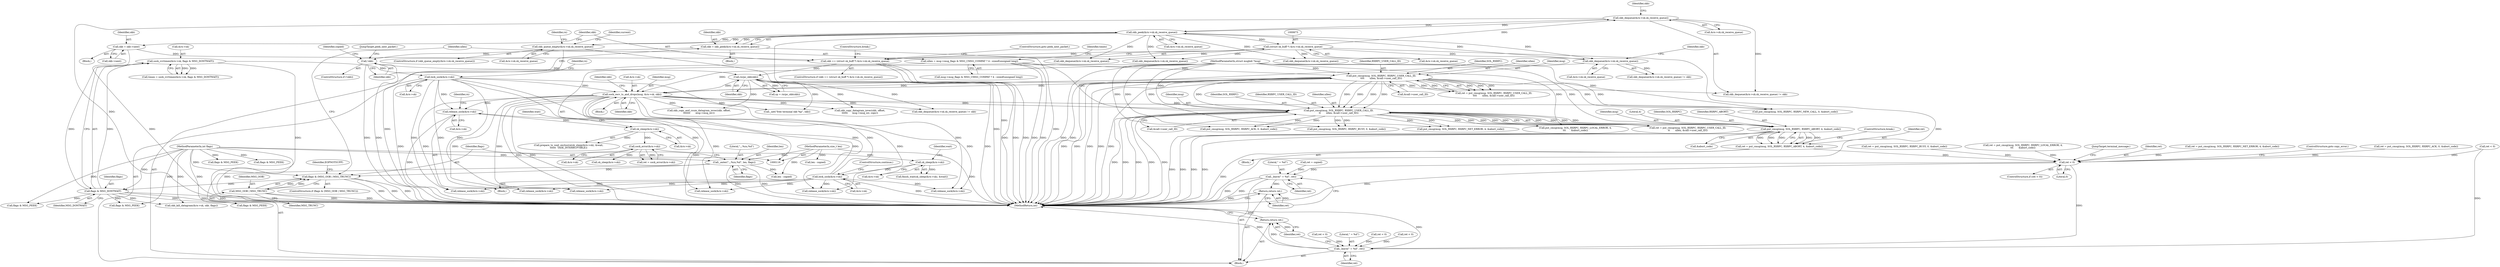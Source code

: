 digraph "0_linux_f3d3342602f8bcbf37d7c46641cb9bca7618eb1c_29@pointer" {
"1000824" [label="(Call,put_cmsg(msg, SOL_RXRPC, RXRPC_ABORT, 4, &abort_code))"];
"1000766" [label="(Call,put_cmsg(msg, SOL_RXRPC, RXRPC_USER_CALL_ID,\n\t\t       ullen, &call->user_call_ID))"];
"1000435" [label="(Call,sock_recv_ts_and_drops(msg, &rx->sk, skb))"];
"1000469" [label="(Call,put_cmsg(msg, SOL_RXRPC, RXRPC_USER_CALL_ID,\n\t\t\t\t       ullen, &call->user_call_ID))"];
"1000119" [label="(MethodParameterIn,struct msghdr *msg)"];
"1000165" [label="(Call,ullen = msg->msg_flags & MSG_CMSG_COMPAT ? 4 : sizeof(unsigned long))"];
"1000304" [label="(Call,lock_sock(&rx->sk))"];
"1000297" [label="(Call,sk_sleep(&rx->sk))"];
"1000271" [label="(Call,sock_error(&rx->sk))"];
"1000261" [label="(Call,sk_sleep(&rx->sk))"];
"1000255" [label="(Call,release_sock(&rx->sk))"];
"1000191" [label="(Call,lock_sock(&rx->sk))"];
"1000178" [label="(Call,sock_rcvtimeo(&rx->sk, flags & MSG_DONTWAIT))"];
"1000183" [label="(Call,flags & MSG_DONTWAIT)"];
"1000157" [label="(Call,flags & (MSG_OOB | MSG_TRUNC))"];
"1000152" [label="(Call,_enter(\",,,%zu,%d\", len, flags))"];
"1000120" [label="(MethodParameterIn,size_t len)"];
"1000121" [label="(MethodParameterIn,int flags)"];
"1000159" [label="(Call,MSG_OOB | MSG_TRUNC)"];
"1000313" [label="(Call,rxrpc_skb(skb))"];
"1000239" [label="(Call,!skb)"];
"1000229" [label="(Call,skb = skb_peek(&rx->sk.sk_receive_queue))"];
"1000231" [label="(Call,skb_peek(&rx->sk.sk_receive_queue))"];
"1000355" [label="(Call,skb_dequeue(&rx->sk.sk_receive_queue))"];
"1000672" [label="(Call,(struct sk_buff *) &rx->sk.sk_receive_queue)"];
"1000686" [label="(Call,skb_dequeue(&rx->sk.sk_receive_queue))"];
"1000280" [label="(Call,skb_queue_empty(&rx->sk.sk_receive_queue))"];
"1000670" [label="(Call,skb == (struct sk_buff *) &rx->sk.sk_receive_queue)"];
"1000664" [label="(Call,skb = skb->next)"];
"1000822" [label="(Call,ret = put_cmsg(msg, SOL_RXRPC, RXRPC_ABORT, 4, &abort_code))"];
"1000878" [label="(Call,ret < 0)"];
"1000931" [label="(Call,_leave(\" = %d\", ret))"];
"1000934" [label="(Return,return ret;)"];
"1000950" [label="(Call,_leave(\" = %d\", ret))"];
"1000953" [label="(Return,return ret;)"];
"1000305" [label="(Call,&rx->sk)"];
"1000177" [label="(Identifier,timeo)"];
"1000822" [label="(Call,ret = put_cmsg(msg, SOL_RXRPC, RXRPC_ABORT, 4, &abort_code))"];
"1000230" [label="(Identifier,skb)"];
"1000920" [label="(Call,release_sock(&rx->sk))"];
"1000153" [label="(Literal,\",,,%zu,%d\")"];
"1000469" [label="(Call,put_cmsg(msg, SOL_RXRPC, RXRPC_USER_CALL_ID,\n\t\t\t\t       ullen, &call->user_call_ID))"];
"1000467" [label="(Call,ret = put_cmsg(msg, SOL_RXRPC, RXRPC_USER_CALL_ID,\n\t\t\t\t       ullen, &call->user_call_ID))"];
"1000472" [label="(Identifier,RXRPC_USER_CALL_ID)"];
"1000556" [label="(Call,ret < 0)"];
"1000400" [label="(Block,)"];
"1000154" [label="(Identifier,len)"];
"1000354" [label="(Call,skb_dequeue(&rx->sk.sk_receive_queue) != skb)"];
"1000217" [label="(Call,release_sock(&rx->sk))"];
"1000240" [label="(Identifier,skb)"];
"1000766" [label="(Call,put_cmsg(msg, SOL_RXRPC, RXRPC_USER_CALL_ID,\n\t\t       ullen, &call->user_call_ID))"];
"1000825" [label="(Identifier,msg)"];
"1000304" [label="(Call,lock_sock(&rx->sk))"];
"1000471" [label="(Identifier,SOL_RXRPC)"];
"1000806" [label="(Call,ret = put_cmsg(msg, SOL_RXRPC, RXRPC_BUSY, 0, &abort_code))"];
"1000232" [label="(Call,&rx->sk.sk_receive_queue)"];
"1000864" [label="(Call,ret = put_cmsg(msg, SOL_RXRPC, RXRPC_LOCAL_ERROR, 4,\n\t\t\t       &abort_code))"];
"1000866" [label="(Call,put_cmsg(msg, SOL_RXRPC, RXRPC_LOCAL_ERROR, 4,\n\t\t\t       &abort_code))"];
"1000520" [label="(Call,len - copied)"];
"1000445" [label="(Identifier,skb)"];
"1000281" [label="(Call,&rx->sk.sk_receive_queue)"];
"1000674" [label="(Call,&rx->sk.sk_receive_queue)"];
"1000666" [label="(Call,skb->next)"];
"1000828" [label="(Literal,4)"];
"1000671" [label="(Identifier,skb)"];
"1000255" [label="(Call,release_sock(&rx->sk))"];
"1000829" [label="(Call,&abort_code)"];
"1000958" [label="(Call,release_sock(&rx->sk))"];
"1000686" [label="(Call,skb_dequeue(&rx->sk.sk_receive_queue))"];
"1000543" [label="(Call,skb_copy_and_csum_datagram_iovec(skb, offset,\n\t\t\t\t\t\t\t       msg->msg_iov))"];
"1000269" [label="(Call,ret = sock_error(&rx->sk))"];
"1000473" [label="(Identifier,ullen)"];
"1000624" [label="(Call,skb_dequeue(&rx->sk.sk_receive_queue))"];
"1000732" [label="(Call,put_cmsg(msg, SOL_RXRPC, RXRPC_NEW_CALL, 0, &abort_code))"];
"1000831" [label="(ControlStructure,break;)"];
"1000184" [label="(Identifier,flags)"];
"1000383" [label="(Call,release_sock(&rx->sk))"];
"1000901" [label="(Call,_net(\"free terminal skb %p\", skb))"];
"1000672" [label="(Call,(struct sk_buff *) &rx->sk.sk_receive_queue)"];
"1000951" [label="(Literal,\" = %d\")"];
"1000272" [label="(Call,&rx->sk)"];
"1000229" [label="(Call,skb = skb_peek(&rx->sk.sk_receive_queue))"];
"1000156" [label="(ControlStructure,if (flags & (MSG_OOB | MSG_TRUNC)))"];
"1000658" [label="(Call,flags & MSG_PEEK)"];
"1000572" [label="(Call,flags & MSG_PEEK)"];
"1000262" [label="(Call,&rx->sk)"];
"1000823" [label="(Identifier,ret)"];
"1000183" [label="(Call,flags & MSG_DONTWAIT)"];
"1000241" [label="(Block,)"];
"1000882" [label="(JumpTarget,terminal_message:)"];
"1000935" [label="(Identifier,ret)"];
"1000687" [label="(Call,&rx->sk.sk_receive_queue)"];
"1000271" [label="(Call,sock_error(&rx->sk))"];
"1000303" [label="(Identifier,wait)"];
"1000192" [label="(Call,&rx->sk)"];
"1000314" [label="(Identifier,skb)"];
"1000165" [label="(Call,ullen = msg->msg_flags & MSG_CMSG_COMPAT ? 4 : sizeof(unsigned long))"];
"1000166" [label="(Identifier,ullen)"];
"1000310" [label="(JumpTarget,peek_next_packet:)"];
"1000932" [label="(Literal,\" = %d\")"];
"1000670" [label="(Call,skb == (struct sk_buff *) &rx->sk.sk_receive_queue)"];
"1000879" [label="(Identifier,ret)"];
"1000280" [label="(Call,skb_queue_empty(&rx->sk.sk_receive_queue))"];
"1000296" [label="(Call,finish_wait(sk_sleep(&rx->sk), &wait))"];
"1000532" [label="(Call,skb_copy_datagram_iovec(skb, offset,\n\t\t\t\t\t\t      msg->msg_iov, copy))"];
"1000665" [label="(Identifier,skb)"];
"1000953" [label="(Return,return ret;)"];
"1000264" [label="(Identifier,rx)"];
"1000158" [label="(Identifier,flags)"];
"1000700" [label="(Call,release_sock(&rx->sk))"];
"1000161" [label="(Identifier,MSG_TRUNC)"];
"1000952" [label="(Identifier,ret)"];
"1000231" [label="(Call,skb_peek(&rx->sk.sk_receive_queue))"];
"1000939" [label="(Call,release_sock(&rx->sk))"];
"1000610" [label="(Call,ret = copied)"];
"1000309" [label="(ControlStructure,continue;)"];
"1000746" [label="(Call,flags & MSG_PEEK)"];
"1000119" [label="(MethodParameterIn,struct msghdr *msg)"];
"1001010" [label="(MethodReturn,int)"];
"1000768" [label="(Identifier,SOL_RXRPC)"];
"1000152" [label="(Call,_enter(\",,,%zu,%d\", len, flags))"];
"1000202" [label="(Identifier,rx)"];
"1000474" [label="(Call,&call->user_call_ID)"];
"1000185" [label="(Identifier,MSG_DONTWAIT)"];
"1000877" [label="(ControlStructure,if (ret < 0))"];
"1000826" [label="(Identifier,SOL_RXRPC)"];
"1000824" [label="(Call,put_cmsg(msg, SOL_RXRPC, RXRPC_ABORT, 4, &abort_code))"];
"1000159" [label="(Call,MSG_OOB | MSG_TRUNC)"];
"1000897" [label="(Call,flags & MSG_PEEK)"];
"1000752" [label="(Call,skb_dequeue(&rx->sk.sk_receive_queue))"];
"1000297" [label="(Call,sk_sleep(&rx->sk))"];
"1000827" [label="(Identifier,RXRPC_ABORT)"];
"1000470" [label="(Identifier,msg)"];
"1000950" [label="(Call,_leave(\" = %d\", ret))"];
"1000267" [label="(Identifier,wait)"];
"1000616" [label="(Call,flags & MSG_PEEK)"];
"1000279" [label="(ControlStructure,if (skb_queue_empty(&rx->sk.sk_receive_queue)))"];
"1000311" [label="(Call,sp = rxrpc_skb(skb))"];
"1000437" [label="(Call,&rx->sk)"];
"1000191" [label="(Call,lock_sock(&rx->sk))"];
"1000121" [label="(MethodParameterIn,int flags)"];
"1000664" [label="(Call,skb = skb->next)"];
"1000120" [label="(MethodParameterIn,size_t len)"];
"1000906" [label="(Call,skb_dequeue(&rx->sk.sk_receive_queue))"];
"1000256" [label="(Call,&rx->sk)"];
"1000680" [label="(ControlStructure,break;)"];
"1000934" [label="(Return,return ret;)"];
"1000160" [label="(Identifier,MSG_OOB)"];
"1000157" [label="(Call,flags & (MSG_OOB | MSG_TRUNC))"];
"1000239" [label="(Call,!skb)"];
"1000238" [label="(ControlStructure,if (!skb))"];
"1000356" [label="(Call,&rx->sk.sk_receive_queue)"];
"1000362" [label="(Identifier,skb)"];
"1000167" [label="(Call,msg->msg_flags & MSG_CMSG_COMPAT ? 4 : sizeof(unsigned long))"];
"1000764" [label="(Call,ret = put_cmsg(msg, SOL_RXRPC, RXRPC_USER_CALL_ID,\n\t\t       ullen, &call->user_call_ID))"];
"1000776" [label="(Call,ret < 0)"];
"1000178" [label="(Call,sock_rcvtimeo(&rx->sk, flags & MSG_DONTWAIT))"];
"1000661" [label="(Block,)"];
"1000771" [label="(Call,&call->user_call_ID)"];
"1000155" [label="(Identifier,flags)"];
"1000290" [label="(Identifier,current)"];
"1000878" [label="(Call,ret < 0)"];
"1000751" [label="(Call,skb_dequeue(&rx->sk.sk_receive_queue) != skb)"];
"1000479" [label="(Call,ret < 0)"];
"1000669" [label="(ControlStructure,if (skb == (struct sk_buff *) &rx->sk.sk_receive_queue))"];
"1000931" [label="(Call,_leave(\" = %d\", ret))"];
"1000769" [label="(Identifier,RXRPC_USER_CALL_ID)"];
"1000954" [label="(Identifier,ret)"];
"1000176" [label="(Call,timeo = sock_rcvtimeo(&rx->sk, flags & MSG_DONTWAIT))"];
"1000261" [label="(Call,sk_sleep(&rx->sk))"];
"1000244" [label="(Identifier,copied)"];
"1000770" [label="(Identifier,ullen)"];
"1000436" [label="(Identifier,msg)"];
"1000740" [label="(Call,ret < 0)"];
"1000969" [label="(Call,skb_kill_datagram(&rx->sk, skb, flags))"];
"1000933" [label="(Identifier,ret)"];
"1000313" [label="(Call,rxrpc_skb(skb))"];
"1000298" [label="(Call,&rx->sk)"];
"1000685" [label="(Call,skb_dequeue(&rx->sk.sk_receive_queue) != skb)"];
"1000681" [label="(ControlStructure,goto peek_next_packet;)"];
"1000791" [label="(Block,)"];
"1000797" [label="(Call,put_cmsg(msg, SOL_RXRPC, RXRPC_ACK, 0, &abort_code))"];
"1000179" [label="(Call,&rx->sk)"];
"1000441" [label="(Identifier,skb)"];
"1000260" [label="(Call,prepare_to_wait_exclusive(sk_sleep(&rx->sk), &wait,\n\t\t\t\t\t\t  TASK_INTERRUPTIBLE))"];
"1000300" [label="(Identifier,rx)"];
"1000843" [label="(Call,ret = put_cmsg(msg, SOL_RXRPC, RXRPC_NET_ERROR, 4, &abort_code))"];
"1000164" [label="(Identifier,EOPNOTSUPP)"];
"1000881" [label="(ControlStructure,goto copy_error;)"];
"1000435" [label="(Call,sock_recv_ts_and_drops(msg, &rx->sk, skb))"];
"1000795" [label="(Call,ret = put_cmsg(msg, SOL_RXRPC, RXRPC_ACK, 0, &abort_code))"];
"1000808" [label="(Call,put_cmsg(msg, SOL_RXRPC, RXRPC_BUSY, 0, &abort_code))"];
"1000845" [label="(Call,put_cmsg(msg, SOL_RXRPC, RXRPC_NET_ERROR, 4, &abort_code))"];
"1000355" [label="(Call,skb_dequeue(&rx->sk.sk_receive_queue))"];
"1000197" [label="(Block,)"];
"1000693" [label="(Identifier,skb)"];
"1000988" [label="(Call,sk_sleep(&rx->sk))"];
"1000515" [label="(Call,len - copied)"];
"1000880" [label="(Literal,0)"];
"1000767" [label="(Identifier,msg)"];
"1000122" [label="(Block,)"];
"1000824" -> "1000822"  [label="AST: "];
"1000824" -> "1000829"  [label="CFG: "];
"1000825" -> "1000824"  [label="AST: "];
"1000826" -> "1000824"  [label="AST: "];
"1000827" -> "1000824"  [label="AST: "];
"1000828" -> "1000824"  [label="AST: "];
"1000829" -> "1000824"  [label="AST: "];
"1000822" -> "1000824"  [label="CFG: "];
"1000824" -> "1001010"  [label="DDG: "];
"1000824" -> "1001010"  [label="DDG: "];
"1000824" -> "1001010"  [label="DDG: "];
"1000824" -> "1001010"  [label="DDG: "];
"1000824" -> "1000822"  [label="DDG: "];
"1000824" -> "1000822"  [label="DDG: "];
"1000824" -> "1000822"  [label="DDG: "];
"1000824" -> "1000822"  [label="DDG: "];
"1000824" -> "1000822"  [label="DDG: "];
"1000766" -> "1000824"  [label="DDG: "];
"1000766" -> "1000824"  [label="DDG: "];
"1000119" -> "1000824"  [label="DDG: "];
"1000766" -> "1000764"  [label="AST: "];
"1000766" -> "1000771"  [label="CFG: "];
"1000767" -> "1000766"  [label="AST: "];
"1000768" -> "1000766"  [label="AST: "];
"1000769" -> "1000766"  [label="AST: "];
"1000770" -> "1000766"  [label="AST: "];
"1000771" -> "1000766"  [label="AST: "];
"1000764" -> "1000766"  [label="CFG: "];
"1000766" -> "1001010"  [label="DDG: "];
"1000766" -> "1001010"  [label="DDG: "];
"1000766" -> "1001010"  [label="DDG: "];
"1000766" -> "1001010"  [label="DDG: "];
"1000766" -> "1001010"  [label="DDG: "];
"1000766" -> "1000764"  [label="DDG: "];
"1000766" -> "1000764"  [label="DDG: "];
"1000766" -> "1000764"  [label="DDG: "];
"1000766" -> "1000764"  [label="DDG: "];
"1000766" -> "1000764"  [label="DDG: "];
"1000435" -> "1000766"  [label="DDG: "];
"1000469" -> "1000766"  [label="DDG: "];
"1000469" -> "1000766"  [label="DDG: "];
"1000469" -> "1000766"  [label="DDG: "];
"1000469" -> "1000766"  [label="DDG: "];
"1000469" -> "1000766"  [label="DDG: "];
"1000119" -> "1000766"  [label="DDG: "];
"1000165" -> "1000766"  [label="DDG: "];
"1000766" -> "1000797"  [label="DDG: "];
"1000766" -> "1000797"  [label="DDG: "];
"1000766" -> "1000808"  [label="DDG: "];
"1000766" -> "1000808"  [label="DDG: "];
"1000766" -> "1000845"  [label="DDG: "];
"1000766" -> "1000845"  [label="DDG: "];
"1000766" -> "1000866"  [label="DDG: "];
"1000766" -> "1000866"  [label="DDG: "];
"1000435" -> "1000400"  [label="AST: "];
"1000435" -> "1000441"  [label="CFG: "];
"1000436" -> "1000435"  [label="AST: "];
"1000437" -> "1000435"  [label="AST: "];
"1000441" -> "1000435"  [label="AST: "];
"1000445" -> "1000435"  [label="CFG: "];
"1000435" -> "1001010"  [label="DDG: "];
"1000435" -> "1001010"  [label="DDG: "];
"1000435" -> "1001010"  [label="DDG: "];
"1000435" -> "1000217"  [label="DDG: "];
"1000435" -> "1000255"  [label="DDG: "];
"1000435" -> "1000383"  [label="DDG: "];
"1000469" -> "1000435"  [label="DDG: "];
"1000119" -> "1000435"  [label="DDG: "];
"1000304" -> "1000435"  [label="DDG: "];
"1000191" -> "1000435"  [label="DDG: "];
"1000313" -> "1000435"  [label="DDG: "];
"1000435" -> "1000469"  [label="DDG: "];
"1000435" -> "1000532"  [label="DDG: "];
"1000435" -> "1000543"  [label="DDG: "];
"1000435" -> "1000700"  [label="DDG: "];
"1000435" -> "1000732"  [label="DDG: "];
"1000435" -> "1000751"  [label="DDG: "];
"1000435" -> "1000901"  [label="DDG: "];
"1000435" -> "1000920"  [label="DDG: "];
"1000435" -> "1000939"  [label="DDG: "];
"1000435" -> "1000958"  [label="DDG: "];
"1000469" -> "1000467"  [label="AST: "];
"1000469" -> "1000474"  [label="CFG: "];
"1000470" -> "1000469"  [label="AST: "];
"1000471" -> "1000469"  [label="AST: "];
"1000472" -> "1000469"  [label="AST: "];
"1000473" -> "1000469"  [label="AST: "];
"1000474" -> "1000469"  [label="AST: "];
"1000467" -> "1000469"  [label="CFG: "];
"1000469" -> "1001010"  [label="DDG: "];
"1000469" -> "1001010"  [label="DDG: "];
"1000469" -> "1001010"  [label="DDG: "];
"1000469" -> "1001010"  [label="DDG: "];
"1000469" -> "1001010"  [label="DDG: "];
"1000469" -> "1000467"  [label="DDG: "];
"1000469" -> "1000467"  [label="DDG: "];
"1000469" -> "1000467"  [label="DDG: "];
"1000469" -> "1000467"  [label="DDG: "];
"1000469" -> "1000467"  [label="DDG: "];
"1000119" -> "1000469"  [label="DDG: "];
"1000165" -> "1000469"  [label="DDG: "];
"1000469" -> "1000732"  [label="DDG: "];
"1000469" -> "1000732"  [label="DDG: "];
"1000119" -> "1000116"  [label="AST: "];
"1000119" -> "1001010"  [label="DDG: "];
"1000119" -> "1000732"  [label="DDG: "];
"1000119" -> "1000797"  [label="DDG: "];
"1000119" -> "1000808"  [label="DDG: "];
"1000119" -> "1000845"  [label="DDG: "];
"1000119" -> "1000866"  [label="DDG: "];
"1000165" -> "1000122"  [label="AST: "];
"1000165" -> "1000167"  [label="CFG: "];
"1000166" -> "1000165"  [label="AST: "];
"1000167" -> "1000165"  [label="AST: "];
"1000177" -> "1000165"  [label="CFG: "];
"1000165" -> "1001010"  [label="DDG: "];
"1000165" -> "1001010"  [label="DDG: "];
"1000304" -> "1000241"  [label="AST: "];
"1000304" -> "1000305"  [label="CFG: "];
"1000305" -> "1000304"  [label="AST: "];
"1000309" -> "1000304"  [label="CFG: "];
"1000304" -> "1001010"  [label="DDG: "];
"1000304" -> "1000217"  [label="DDG: "];
"1000304" -> "1000255"  [label="DDG: "];
"1000297" -> "1000304"  [label="DDG: "];
"1000304" -> "1000383"  [label="DDG: "];
"1000304" -> "1000700"  [label="DDG: "];
"1000304" -> "1000920"  [label="DDG: "];
"1000304" -> "1000939"  [label="DDG: "];
"1000304" -> "1000958"  [label="DDG: "];
"1000297" -> "1000296"  [label="AST: "];
"1000297" -> "1000298"  [label="CFG: "];
"1000298" -> "1000297"  [label="AST: "];
"1000303" -> "1000297"  [label="CFG: "];
"1000297" -> "1000296"  [label="DDG: "];
"1000271" -> "1000297"  [label="DDG: "];
"1000271" -> "1000269"  [label="AST: "];
"1000271" -> "1000272"  [label="CFG: "];
"1000272" -> "1000271"  [label="AST: "];
"1000269" -> "1000271"  [label="CFG: "];
"1000271" -> "1000269"  [label="DDG: "];
"1000261" -> "1000271"  [label="DDG: "];
"1000271" -> "1000988"  [label="DDG: "];
"1000261" -> "1000260"  [label="AST: "];
"1000261" -> "1000262"  [label="CFG: "];
"1000262" -> "1000261"  [label="AST: "];
"1000267" -> "1000261"  [label="CFG: "];
"1000261" -> "1000260"  [label="DDG: "];
"1000255" -> "1000261"  [label="DDG: "];
"1000255" -> "1000241"  [label="AST: "];
"1000255" -> "1000256"  [label="CFG: "];
"1000256" -> "1000255"  [label="AST: "];
"1000264" -> "1000255"  [label="CFG: "];
"1000255" -> "1001010"  [label="DDG: "];
"1000191" -> "1000255"  [label="DDG: "];
"1000191" -> "1000122"  [label="AST: "];
"1000191" -> "1000192"  [label="CFG: "];
"1000192" -> "1000191"  [label="AST: "];
"1000202" -> "1000191"  [label="CFG: "];
"1000191" -> "1001010"  [label="DDG: "];
"1000178" -> "1000191"  [label="DDG: "];
"1000191" -> "1000217"  [label="DDG: "];
"1000191" -> "1000383"  [label="DDG: "];
"1000191" -> "1000700"  [label="DDG: "];
"1000191" -> "1000920"  [label="DDG: "];
"1000191" -> "1000939"  [label="DDG: "];
"1000191" -> "1000958"  [label="DDG: "];
"1000178" -> "1000176"  [label="AST: "];
"1000178" -> "1000183"  [label="CFG: "];
"1000179" -> "1000178"  [label="AST: "];
"1000183" -> "1000178"  [label="AST: "];
"1000176" -> "1000178"  [label="CFG: "];
"1000178" -> "1001010"  [label="DDG: "];
"1000178" -> "1000176"  [label="DDG: "];
"1000178" -> "1000176"  [label="DDG: "];
"1000183" -> "1000178"  [label="DDG: "];
"1000183" -> "1000178"  [label="DDG: "];
"1000183" -> "1000185"  [label="CFG: "];
"1000184" -> "1000183"  [label="AST: "];
"1000185" -> "1000183"  [label="AST: "];
"1000183" -> "1001010"  [label="DDG: "];
"1000183" -> "1001010"  [label="DDG: "];
"1000157" -> "1000183"  [label="DDG: "];
"1000121" -> "1000183"  [label="DDG: "];
"1000183" -> "1000572"  [label="DDG: "];
"1000183" -> "1000746"  [label="DDG: "];
"1000183" -> "1000897"  [label="DDG: "];
"1000183" -> "1000969"  [label="DDG: "];
"1000157" -> "1000156"  [label="AST: "];
"1000157" -> "1000159"  [label="CFG: "];
"1000158" -> "1000157"  [label="AST: "];
"1000159" -> "1000157"  [label="AST: "];
"1000164" -> "1000157"  [label="CFG: "];
"1000166" -> "1000157"  [label="CFG: "];
"1000157" -> "1001010"  [label="DDG: "];
"1000157" -> "1001010"  [label="DDG: "];
"1000157" -> "1001010"  [label="DDG: "];
"1000152" -> "1000157"  [label="DDG: "];
"1000121" -> "1000157"  [label="DDG: "];
"1000159" -> "1000157"  [label="DDG: "];
"1000159" -> "1000157"  [label="DDG: "];
"1000152" -> "1000122"  [label="AST: "];
"1000152" -> "1000155"  [label="CFG: "];
"1000153" -> "1000152"  [label="AST: "];
"1000154" -> "1000152"  [label="AST: "];
"1000155" -> "1000152"  [label="AST: "];
"1000158" -> "1000152"  [label="CFG: "];
"1000152" -> "1001010"  [label="DDG: "];
"1000152" -> "1001010"  [label="DDG: "];
"1000120" -> "1000152"  [label="DDG: "];
"1000121" -> "1000152"  [label="DDG: "];
"1000152" -> "1000515"  [label="DDG: "];
"1000120" -> "1000116"  [label="AST: "];
"1000120" -> "1001010"  [label="DDG: "];
"1000120" -> "1000515"  [label="DDG: "];
"1000120" -> "1000520"  [label="DDG: "];
"1000121" -> "1000116"  [label="AST: "];
"1000121" -> "1001010"  [label="DDG: "];
"1000121" -> "1000572"  [label="DDG: "];
"1000121" -> "1000616"  [label="DDG: "];
"1000121" -> "1000658"  [label="DDG: "];
"1000121" -> "1000746"  [label="DDG: "];
"1000121" -> "1000897"  [label="DDG: "];
"1000121" -> "1000969"  [label="DDG: "];
"1000159" -> "1000161"  [label="CFG: "];
"1000160" -> "1000159"  [label="AST: "];
"1000161" -> "1000159"  [label="AST: "];
"1000159" -> "1001010"  [label="DDG: "];
"1000159" -> "1001010"  [label="DDG: "];
"1000313" -> "1000311"  [label="AST: "];
"1000313" -> "1000314"  [label="CFG: "];
"1000314" -> "1000313"  [label="AST: "];
"1000311" -> "1000313"  [label="CFG: "];
"1000313" -> "1001010"  [label="DDG: "];
"1000313" -> "1000311"  [label="DDG: "];
"1000239" -> "1000313"  [label="DDG: "];
"1000670" -> "1000313"  [label="DDG: "];
"1000313" -> "1000354"  [label="DDG: "];
"1000313" -> "1000532"  [label="DDG: "];
"1000313" -> "1000543"  [label="DDG: "];
"1000313" -> "1000751"  [label="DDG: "];
"1000313" -> "1000901"  [label="DDG: "];
"1000239" -> "1000238"  [label="AST: "];
"1000239" -> "1000240"  [label="CFG: "];
"1000240" -> "1000239"  [label="AST: "];
"1000244" -> "1000239"  [label="CFG: "];
"1000310" -> "1000239"  [label="CFG: "];
"1000239" -> "1001010"  [label="DDG: "];
"1000239" -> "1001010"  [label="DDG: "];
"1000229" -> "1000239"  [label="DDG: "];
"1000229" -> "1000197"  [label="AST: "];
"1000229" -> "1000231"  [label="CFG: "];
"1000230" -> "1000229"  [label="AST: "];
"1000231" -> "1000229"  [label="AST: "];
"1000240" -> "1000229"  [label="CFG: "];
"1000229" -> "1001010"  [label="DDG: "];
"1000231" -> "1000229"  [label="DDG: "];
"1000231" -> "1000232"  [label="CFG: "];
"1000232" -> "1000231"  [label="AST: "];
"1000231" -> "1001010"  [label="DDG: "];
"1000355" -> "1000231"  [label="DDG: "];
"1000686" -> "1000231"  [label="DDG: "];
"1000280" -> "1000231"  [label="DDG: "];
"1000231" -> "1000280"  [label="DDG: "];
"1000231" -> "1000355"  [label="DDG: "];
"1000231" -> "1000624"  [label="DDG: "];
"1000231" -> "1000672"  [label="DDG: "];
"1000231" -> "1000686"  [label="DDG: "];
"1000231" -> "1000752"  [label="DDG: "];
"1000231" -> "1000906"  [label="DDG: "];
"1000355" -> "1000354"  [label="AST: "];
"1000355" -> "1000356"  [label="CFG: "];
"1000356" -> "1000355"  [label="AST: "];
"1000362" -> "1000355"  [label="CFG: "];
"1000355" -> "1001010"  [label="DDG: "];
"1000355" -> "1000354"  [label="DDG: "];
"1000672" -> "1000355"  [label="DDG: "];
"1000672" -> "1000670"  [label="AST: "];
"1000672" -> "1000674"  [label="CFG: "];
"1000673" -> "1000672"  [label="AST: "];
"1000674" -> "1000672"  [label="AST: "];
"1000670" -> "1000672"  [label="CFG: "];
"1000672" -> "1001010"  [label="DDG: "];
"1000672" -> "1000624"  [label="DDG: "];
"1000672" -> "1000670"  [label="DDG: "];
"1000672" -> "1000686"  [label="DDG: "];
"1000672" -> "1000752"  [label="DDG: "];
"1000672" -> "1000906"  [label="DDG: "];
"1000686" -> "1000685"  [label="AST: "];
"1000686" -> "1000687"  [label="CFG: "];
"1000687" -> "1000686"  [label="AST: "];
"1000693" -> "1000686"  [label="CFG: "];
"1000686" -> "1001010"  [label="DDG: "];
"1000686" -> "1000685"  [label="DDG: "];
"1000280" -> "1000279"  [label="AST: "];
"1000280" -> "1000281"  [label="CFG: "];
"1000281" -> "1000280"  [label="AST: "];
"1000290" -> "1000280"  [label="CFG: "];
"1000300" -> "1000280"  [label="CFG: "];
"1000280" -> "1001010"  [label="DDG: "];
"1000280" -> "1001010"  [label="DDG: "];
"1000670" -> "1000669"  [label="AST: "];
"1000671" -> "1000670"  [label="AST: "];
"1000680" -> "1000670"  [label="CFG: "];
"1000681" -> "1000670"  [label="CFG: "];
"1000670" -> "1001010"  [label="DDG: "];
"1000670" -> "1001010"  [label="DDG: "];
"1000670" -> "1001010"  [label="DDG: "];
"1000664" -> "1000670"  [label="DDG: "];
"1000664" -> "1000661"  [label="AST: "];
"1000664" -> "1000666"  [label="CFG: "];
"1000665" -> "1000664"  [label="AST: "];
"1000666" -> "1000664"  [label="AST: "];
"1000671" -> "1000664"  [label="CFG: "];
"1000664" -> "1001010"  [label="DDG: "];
"1000822" -> "1000791"  [label="AST: "];
"1000823" -> "1000822"  [label="AST: "];
"1000831" -> "1000822"  [label="CFG: "];
"1000822" -> "1001010"  [label="DDG: "];
"1000822" -> "1000878"  [label="DDG: "];
"1000878" -> "1000877"  [label="AST: "];
"1000878" -> "1000880"  [label="CFG: "];
"1000879" -> "1000878"  [label="AST: "];
"1000880" -> "1000878"  [label="AST: "];
"1000881" -> "1000878"  [label="CFG: "];
"1000882" -> "1000878"  [label="CFG: "];
"1000878" -> "1001010"  [label="DDG: "];
"1000806" -> "1000878"  [label="DDG: "];
"1000864" -> "1000878"  [label="DDG: "];
"1000843" -> "1000878"  [label="DDG: "];
"1000795" -> "1000878"  [label="DDG: "];
"1000776" -> "1000878"  [label="DDG: "];
"1000878" -> "1000931"  [label="DDG: "];
"1000878" -> "1000950"  [label="DDG: "];
"1000931" -> "1000122"  [label="AST: "];
"1000931" -> "1000933"  [label="CFG: "];
"1000932" -> "1000931"  [label="AST: "];
"1000933" -> "1000931"  [label="AST: "];
"1000935" -> "1000931"  [label="CFG: "];
"1000931" -> "1001010"  [label="DDG: "];
"1000931" -> "1001010"  [label="DDG: "];
"1000610" -> "1000931"  [label="DDG: "];
"1000931" -> "1000934"  [label="DDG: "];
"1000934" -> "1000122"  [label="AST: "];
"1000934" -> "1000935"  [label="CFG: "];
"1000935" -> "1000934"  [label="AST: "];
"1001010" -> "1000934"  [label="CFG: "];
"1000934" -> "1001010"  [label="DDG: "];
"1000935" -> "1000934"  [label="DDG: "];
"1000950" -> "1000122"  [label="AST: "];
"1000950" -> "1000952"  [label="CFG: "];
"1000951" -> "1000950"  [label="AST: "];
"1000952" -> "1000950"  [label="AST: "];
"1000954" -> "1000950"  [label="CFG: "];
"1000950" -> "1001010"  [label="DDG: "];
"1000950" -> "1001010"  [label="DDG: "];
"1000556" -> "1000950"  [label="DDG: "];
"1000776" -> "1000950"  [label="DDG: "];
"1000479" -> "1000950"  [label="DDG: "];
"1000740" -> "1000950"  [label="DDG: "];
"1000950" -> "1000953"  [label="DDG: "];
"1000953" -> "1000122"  [label="AST: "];
"1000953" -> "1000954"  [label="CFG: "];
"1000954" -> "1000953"  [label="AST: "];
"1001010" -> "1000953"  [label="CFG: "];
"1000953" -> "1001010"  [label="DDG: "];
"1000954" -> "1000953"  [label="DDG: "];
}

